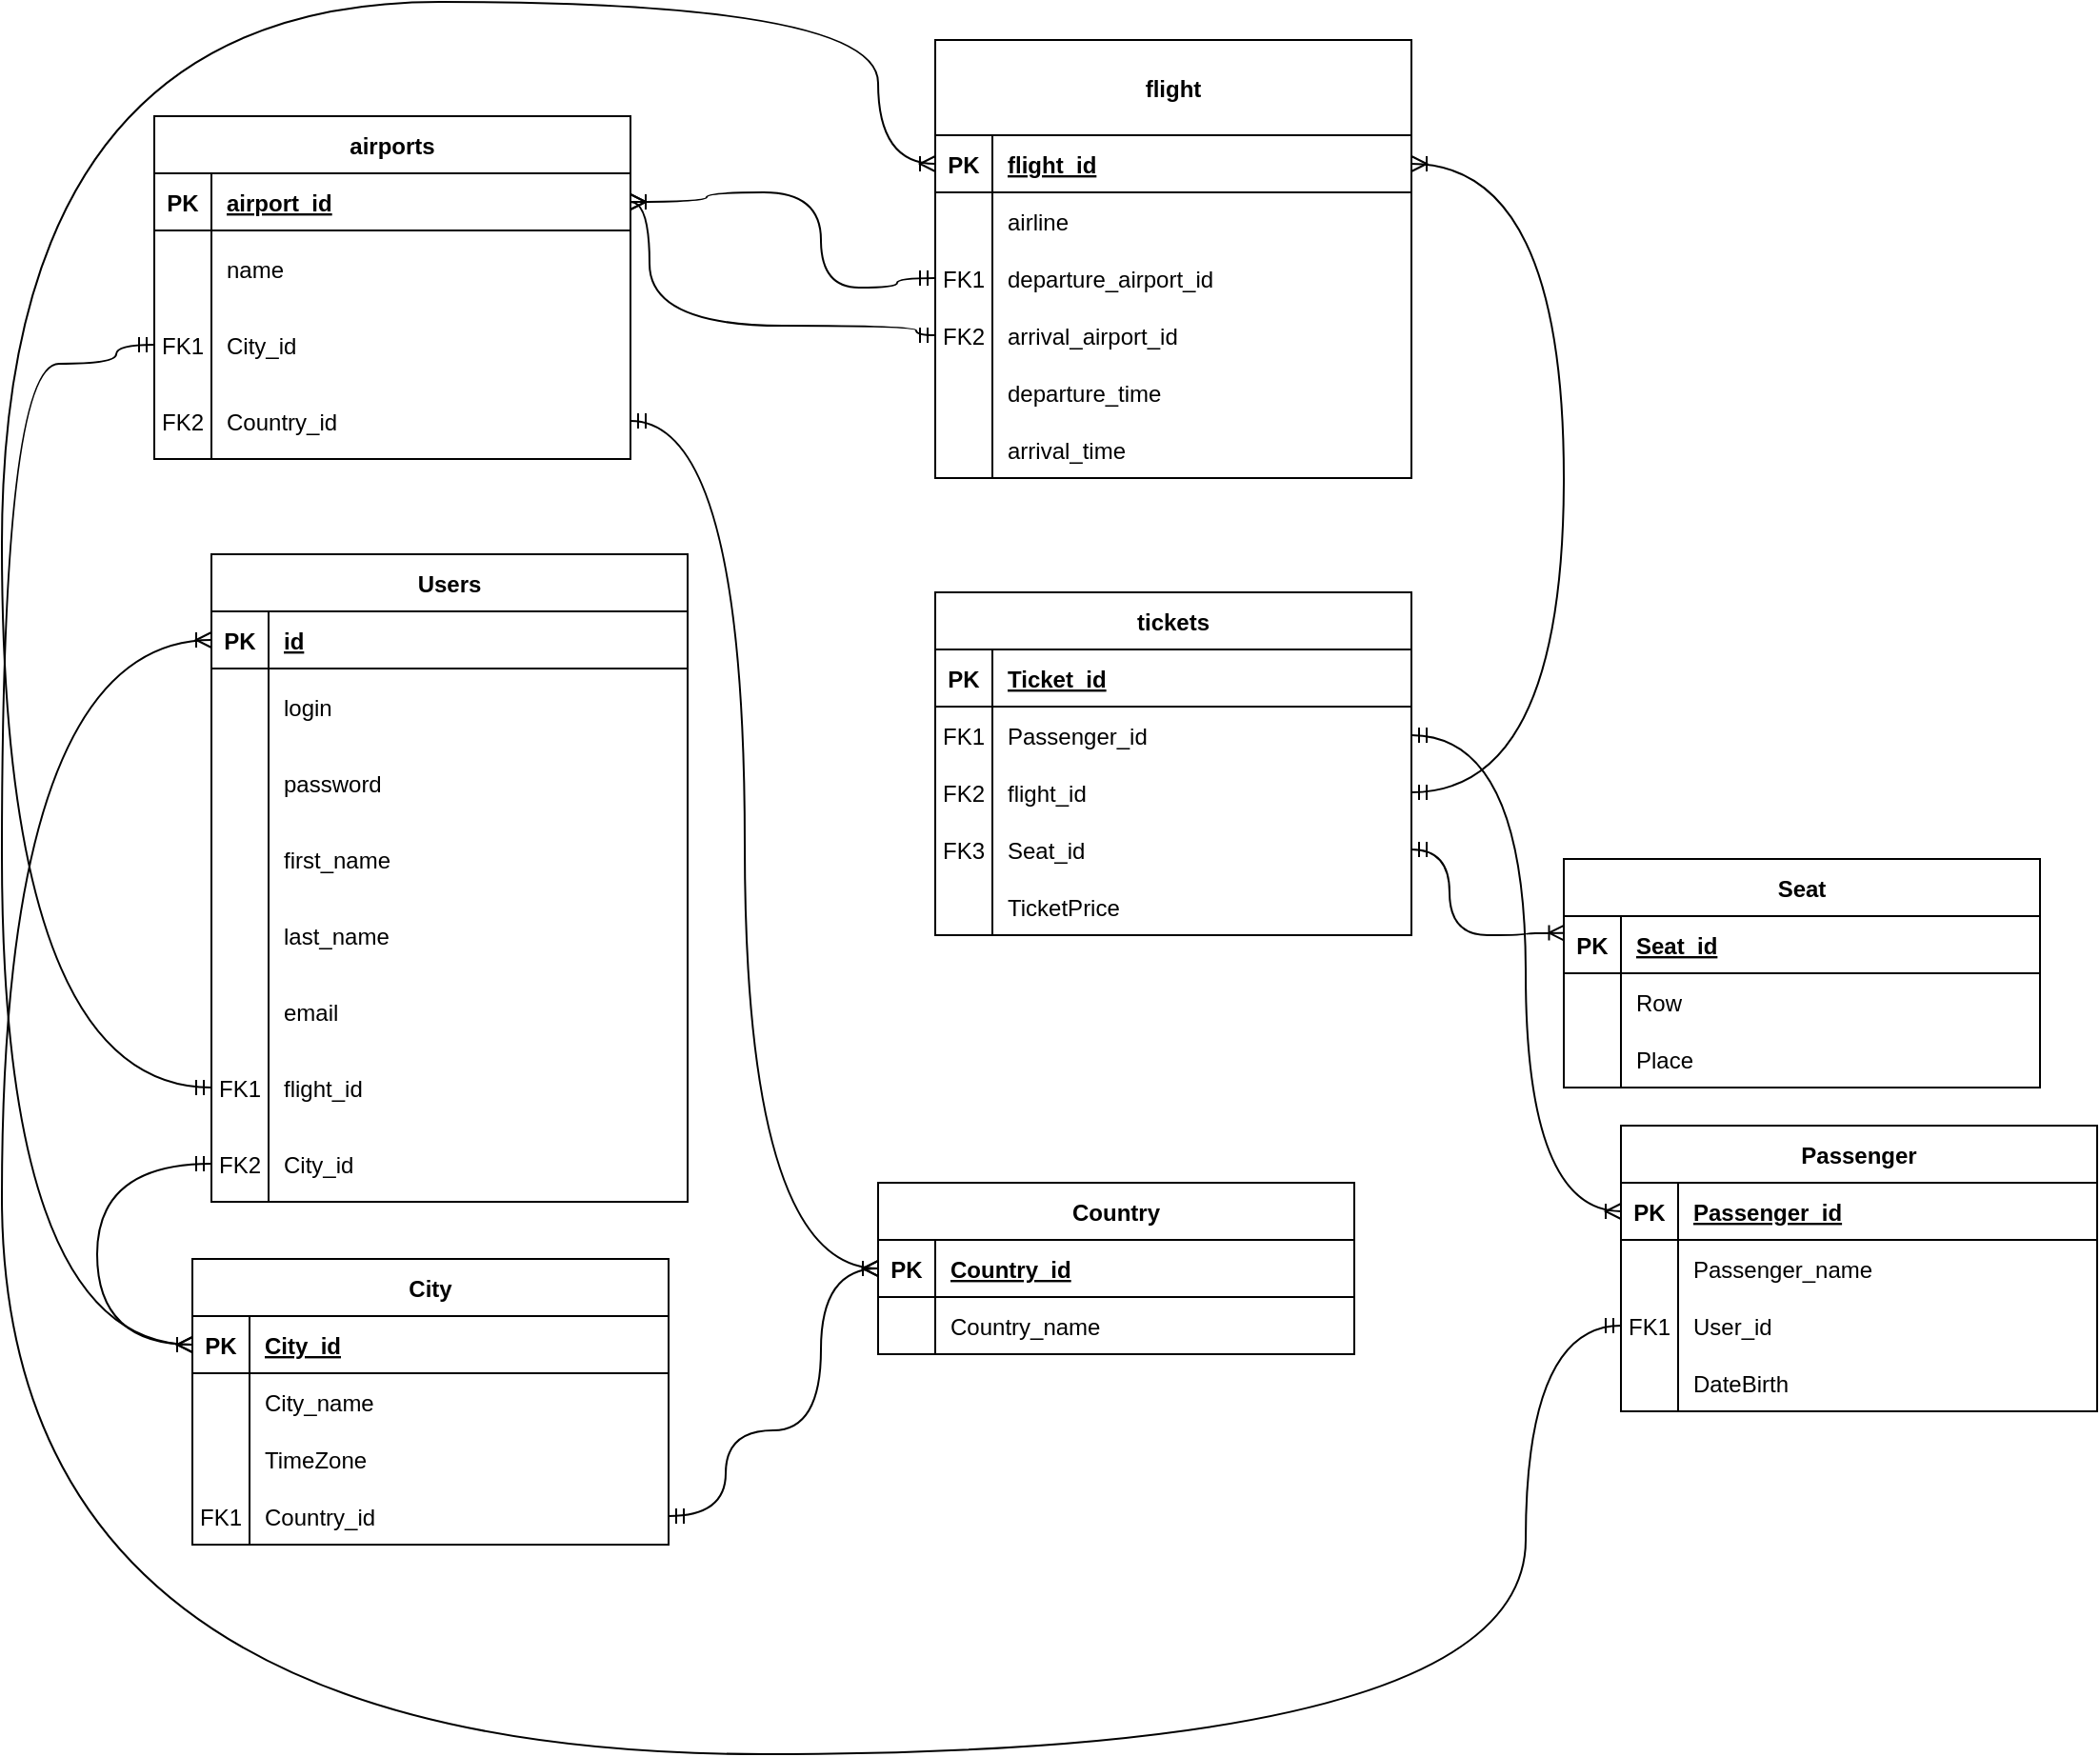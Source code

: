 <mxfile version="21.0.10" type="device"><diagram name="Страница 1" id="VUbdIu4tbWsqde3zGOf7"><mxGraphModel dx="1687" dy="931" grid="1" gridSize="10" guides="1" tooltips="1" connect="1" arrows="1" fold="1" page="1" pageScale="1" pageWidth="827" pageHeight="1169" math="0" shadow="0"><root><mxCell id="0"/><mxCell id="1" parent="0"/><mxCell id="wcfUedNTNBCSKwaAHLtm-1" value="flight" style="shape=table;startSize=50;container=1;collapsible=1;childLayout=tableLayout;fixedRows=1;rowLines=0;fontStyle=1;align=center;resizeLast=1;" vertex="1" parent="1"><mxGeometry x="520" y="50" width="250" height="230" as="geometry"><mxRectangle x="480" y="60" width="80" height="50" as="alternateBounds"/></mxGeometry></mxCell><mxCell id="wcfUedNTNBCSKwaAHLtm-2" value="" style="shape=partialRectangle;collapsible=0;dropTarget=0;pointerEvents=0;fillColor=none;points=[[0,0.5],[1,0.5]];portConstraint=eastwest;top=0;left=0;right=0;bottom=1;" vertex="1" parent="wcfUedNTNBCSKwaAHLtm-1"><mxGeometry y="50" width="250" height="30" as="geometry"/></mxCell><mxCell id="wcfUedNTNBCSKwaAHLtm-3" value="PK" style="shape=partialRectangle;overflow=hidden;connectable=0;fillColor=none;top=0;left=0;bottom=0;right=0;fontStyle=1;" vertex="1" parent="wcfUedNTNBCSKwaAHLtm-2"><mxGeometry width="30" height="30" as="geometry"><mxRectangle width="30" height="30" as="alternateBounds"/></mxGeometry></mxCell><mxCell id="wcfUedNTNBCSKwaAHLtm-4" value="flight_id" style="shape=partialRectangle;overflow=hidden;connectable=0;fillColor=none;top=0;left=0;bottom=0;right=0;align=left;spacingLeft=6;fontStyle=5;" vertex="1" parent="wcfUedNTNBCSKwaAHLtm-2"><mxGeometry x="30" width="220" height="30" as="geometry"><mxRectangle width="220" height="30" as="alternateBounds"/></mxGeometry></mxCell><mxCell id="wcfUedNTNBCSKwaAHLtm-5" value="" style="shape=partialRectangle;collapsible=0;dropTarget=0;pointerEvents=0;fillColor=none;points=[[0,0.5],[1,0.5]];portConstraint=eastwest;top=0;left=0;right=0;bottom=0;" vertex="1" parent="wcfUedNTNBCSKwaAHLtm-1"><mxGeometry y="80" width="250" height="30" as="geometry"/></mxCell><mxCell id="wcfUedNTNBCSKwaAHLtm-6" value="" style="shape=partialRectangle;overflow=hidden;connectable=0;fillColor=none;top=0;left=0;bottom=0;right=0;" vertex="1" parent="wcfUedNTNBCSKwaAHLtm-5"><mxGeometry width="30" height="30" as="geometry"><mxRectangle width="30" height="30" as="alternateBounds"/></mxGeometry></mxCell><mxCell id="wcfUedNTNBCSKwaAHLtm-7" value="airline" style="shape=partialRectangle;overflow=hidden;connectable=0;fillColor=none;top=0;left=0;bottom=0;right=0;align=left;spacingLeft=6;" vertex="1" parent="wcfUedNTNBCSKwaAHLtm-5"><mxGeometry x="30" width="220" height="30" as="geometry"><mxRectangle width="220" height="30" as="alternateBounds"/></mxGeometry></mxCell><mxCell id="wcfUedNTNBCSKwaAHLtm-11" value="" style="shape=partialRectangle;collapsible=0;dropTarget=0;pointerEvents=0;fillColor=none;points=[[0,0.5],[1,0.5]];portConstraint=eastwest;top=0;left=0;right=0;bottom=0;" vertex="1" parent="wcfUedNTNBCSKwaAHLtm-1"><mxGeometry y="110" width="250" height="30" as="geometry"/></mxCell><mxCell id="wcfUedNTNBCSKwaAHLtm-12" value="FK1" style="shape=partialRectangle;overflow=hidden;connectable=0;fillColor=none;top=0;left=0;bottom=0;right=0;" vertex="1" parent="wcfUedNTNBCSKwaAHLtm-11"><mxGeometry width="30" height="30" as="geometry"><mxRectangle width="30" height="30" as="alternateBounds"/></mxGeometry></mxCell><mxCell id="wcfUedNTNBCSKwaAHLtm-13" value="departure_airport_id" style="shape=partialRectangle;overflow=hidden;connectable=0;fillColor=none;top=0;left=0;bottom=0;right=0;align=left;spacingLeft=6;" vertex="1" parent="wcfUedNTNBCSKwaAHLtm-11"><mxGeometry x="30" width="220" height="30" as="geometry"><mxRectangle width="220" height="30" as="alternateBounds"/></mxGeometry></mxCell><mxCell id="wcfUedNTNBCSKwaAHLtm-14" value="" style="shape=partialRectangle;collapsible=0;dropTarget=0;pointerEvents=0;fillColor=none;points=[[0,0.5],[1,0.5]];portConstraint=eastwest;top=0;left=0;right=0;bottom=0;" vertex="1" parent="wcfUedNTNBCSKwaAHLtm-1"><mxGeometry y="140" width="250" height="30" as="geometry"/></mxCell><mxCell id="wcfUedNTNBCSKwaAHLtm-15" value="FK2" style="shape=partialRectangle;overflow=hidden;connectable=0;fillColor=none;top=0;left=0;bottom=0;right=0;" vertex="1" parent="wcfUedNTNBCSKwaAHLtm-14"><mxGeometry width="30" height="30" as="geometry"><mxRectangle width="30" height="30" as="alternateBounds"/></mxGeometry></mxCell><mxCell id="wcfUedNTNBCSKwaAHLtm-16" value="arrival_airport_id" style="shape=partialRectangle;overflow=hidden;connectable=0;fillColor=none;top=0;left=0;bottom=0;right=0;align=left;spacingLeft=6;" vertex="1" parent="wcfUedNTNBCSKwaAHLtm-14"><mxGeometry x="30" width="220" height="30" as="geometry"><mxRectangle width="220" height="30" as="alternateBounds"/></mxGeometry></mxCell><mxCell id="wcfUedNTNBCSKwaAHLtm-17" value="" style="shape=partialRectangle;collapsible=0;dropTarget=0;pointerEvents=0;fillColor=none;points=[[0,0.5],[1,0.5]];portConstraint=eastwest;top=0;left=0;right=0;bottom=0;" vertex="1" parent="wcfUedNTNBCSKwaAHLtm-1"><mxGeometry y="170" width="250" height="30" as="geometry"/></mxCell><mxCell id="wcfUedNTNBCSKwaAHLtm-18" value="" style="shape=partialRectangle;overflow=hidden;connectable=0;fillColor=none;top=0;left=0;bottom=0;right=0;" vertex="1" parent="wcfUedNTNBCSKwaAHLtm-17"><mxGeometry width="30" height="30" as="geometry"><mxRectangle width="30" height="30" as="alternateBounds"/></mxGeometry></mxCell><mxCell id="wcfUedNTNBCSKwaAHLtm-19" value="departure_time" style="shape=partialRectangle;overflow=hidden;connectable=0;fillColor=none;top=0;left=0;bottom=0;right=0;align=left;spacingLeft=6;" vertex="1" parent="wcfUedNTNBCSKwaAHLtm-17"><mxGeometry x="30" width="220" height="30" as="geometry"><mxRectangle width="220" height="30" as="alternateBounds"/></mxGeometry></mxCell><mxCell id="wcfUedNTNBCSKwaAHLtm-20" value="" style="shape=partialRectangle;collapsible=0;dropTarget=0;pointerEvents=0;fillColor=none;points=[[0,0.5],[1,0.5]];portConstraint=eastwest;top=0;left=0;right=0;bottom=0;" vertex="1" parent="wcfUedNTNBCSKwaAHLtm-1"><mxGeometry y="200" width="250" height="30" as="geometry"/></mxCell><mxCell id="wcfUedNTNBCSKwaAHLtm-21" value="" style="shape=partialRectangle;overflow=hidden;connectable=0;fillColor=none;top=0;left=0;bottom=0;right=0;" vertex="1" parent="wcfUedNTNBCSKwaAHLtm-20"><mxGeometry width="30" height="30" as="geometry"><mxRectangle width="30" height="30" as="alternateBounds"/></mxGeometry></mxCell><mxCell id="wcfUedNTNBCSKwaAHLtm-22" value="arrival_time" style="shape=partialRectangle;overflow=hidden;connectable=0;fillColor=none;top=0;left=0;bottom=0;right=0;align=left;spacingLeft=6;" vertex="1" parent="wcfUedNTNBCSKwaAHLtm-20"><mxGeometry x="30" width="220" height="30" as="geometry"><mxRectangle width="220" height="30" as="alternateBounds"/></mxGeometry></mxCell><mxCell id="wcfUedNTNBCSKwaAHLtm-26" value="airports" style="shape=table;startSize=30;container=1;collapsible=1;childLayout=tableLayout;fixedRows=1;rowLines=0;fontStyle=1;align=center;resizeLast=1;" vertex="1" parent="1"><mxGeometry x="110" y="90" width="250" height="180" as="geometry"/></mxCell><mxCell id="wcfUedNTNBCSKwaAHLtm-27" value="" style="shape=partialRectangle;collapsible=0;dropTarget=0;pointerEvents=0;fillColor=none;points=[[0,0.5],[1,0.5]];portConstraint=eastwest;top=0;left=0;right=0;bottom=1;" vertex="1" parent="wcfUedNTNBCSKwaAHLtm-26"><mxGeometry y="30" width="250" height="30" as="geometry"/></mxCell><mxCell id="wcfUedNTNBCSKwaAHLtm-28" value="PK" style="shape=partialRectangle;overflow=hidden;connectable=0;fillColor=none;top=0;left=0;bottom=0;right=0;fontStyle=1;" vertex="1" parent="wcfUedNTNBCSKwaAHLtm-27"><mxGeometry width="30" height="30" as="geometry"><mxRectangle width="30" height="30" as="alternateBounds"/></mxGeometry></mxCell><mxCell id="wcfUedNTNBCSKwaAHLtm-29" value="airport_id" style="shape=partialRectangle;overflow=hidden;connectable=0;fillColor=none;top=0;left=0;bottom=0;right=0;align=left;spacingLeft=6;fontStyle=5;" vertex="1" parent="wcfUedNTNBCSKwaAHLtm-27"><mxGeometry x="30" width="220" height="30" as="geometry"><mxRectangle width="220" height="30" as="alternateBounds"/></mxGeometry></mxCell><mxCell id="wcfUedNTNBCSKwaAHLtm-30" value="" style="shape=partialRectangle;collapsible=0;dropTarget=0;pointerEvents=0;fillColor=none;points=[[0,0.5],[1,0.5]];portConstraint=eastwest;top=0;left=0;right=0;bottom=0;" vertex="1" parent="wcfUedNTNBCSKwaAHLtm-26"><mxGeometry y="60" width="250" height="40" as="geometry"/></mxCell><mxCell id="wcfUedNTNBCSKwaAHLtm-31" value="" style="shape=partialRectangle;overflow=hidden;connectable=0;fillColor=none;top=0;left=0;bottom=0;right=0;" vertex="1" parent="wcfUedNTNBCSKwaAHLtm-30"><mxGeometry width="30" height="40" as="geometry"><mxRectangle width="30" height="40" as="alternateBounds"/></mxGeometry></mxCell><mxCell id="wcfUedNTNBCSKwaAHLtm-32" value="name" style="shape=partialRectangle;overflow=hidden;connectable=0;fillColor=none;top=0;left=0;bottom=0;right=0;align=left;spacingLeft=6;" vertex="1" parent="wcfUedNTNBCSKwaAHLtm-30"><mxGeometry x="30" width="220" height="40" as="geometry"><mxRectangle width="220" height="40" as="alternateBounds"/></mxGeometry></mxCell><mxCell id="wcfUedNTNBCSKwaAHLtm-33" value="" style="shape=partialRectangle;collapsible=0;dropTarget=0;pointerEvents=0;fillColor=none;points=[[0,0.5],[1,0.5]];portConstraint=eastwest;top=0;left=0;right=0;bottom=0;" vertex="1" parent="wcfUedNTNBCSKwaAHLtm-26"><mxGeometry y="100" width="250" height="40" as="geometry"/></mxCell><mxCell id="wcfUedNTNBCSKwaAHLtm-34" value="FK1" style="shape=partialRectangle;overflow=hidden;connectable=0;fillColor=none;top=0;left=0;bottom=0;right=0;" vertex="1" parent="wcfUedNTNBCSKwaAHLtm-33"><mxGeometry width="30" height="40" as="geometry"><mxRectangle width="30" height="40" as="alternateBounds"/></mxGeometry></mxCell><mxCell id="wcfUedNTNBCSKwaAHLtm-35" value="City_id" style="shape=partialRectangle;overflow=hidden;connectable=0;fillColor=none;top=0;left=0;bottom=0;right=0;align=left;spacingLeft=6;" vertex="1" parent="wcfUedNTNBCSKwaAHLtm-33"><mxGeometry x="30" width="220" height="40" as="geometry"><mxRectangle width="220" height="40" as="alternateBounds"/></mxGeometry></mxCell><mxCell id="wcfUedNTNBCSKwaAHLtm-36" value="" style="shape=partialRectangle;collapsible=0;dropTarget=0;pointerEvents=0;fillColor=none;points=[[0,0.5],[1,0.5]];portConstraint=eastwest;top=0;left=0;right=0;bottom=0;" vertex="1" parent="wcfUedNTNBCSKwaAHLtm-26"><mxGeometry y="140" width="250" height="40" as="geometry"/></mxCell><mxCell id="wcfUedNTNBCSKwaAHLtm-37" value="FK2" style="shape=partialRectangle;overflow=hidden;connectable=0;fillColor=none;top=0;left=0;bottom=0;right=0;" vertex="1" parent="wcfUedNTNBCSKwaAHLtm-36"><mxGeometry width="30" height="40" as="geometry"><mxRectangle width="30" height="40" as="alternateBounds"/></mxGeometry></mxCell><mxCell id="wcfUedNTNBCSKwaAHLtm-38" value="Country_id" style="shape=partialRectangle;overflow=hidden;connectable=0;fillColor=none;top=0;left=0;bottom=0;right=0;align=left;spacingLeft=6;" vertex="1" parent="wcfUedNTNBCSKwaAHLtm-36"><mxGeometry x="30" width="220" height="40" as="geometry"><mxRectangle width="220" height="40" as="alternateBounds"/></mxGeometry></mxCell><mxCell id="wcfUedNTNBCSKwaAHLtm-43" value="tickets" style="shape=table;startSize=30;container=1;collapsible=1;childLayout=tableLayout;fixedRows=1;rowLines=0;fontStyle=1;align=center;resizeLast=1;" vertex="1" parent="1"><mxGeometry x="520" y="340" width="250" height="180" as="geometry"/></mxCell><mxCell id="wcfUedNTNBCSKwaAHLtm-44" value="" style="shape=partialRectangle;collapsible=0;dropTarget=0;pointerEvents=0;fillColor=none;points=[[0,0.5],[1,0.5]];portConstraint=eastwest;top=0;left=0;right=0;bottom=1;" vertex="1" parent="wcfUedNTNBCSKwaAHLtm-43"><mxGeometry y="30" width="250" height="30" as="geometry"/></mxCell><mxCell id="wcfUedNTNBCSKwaAHLtm-45" value="PK" style="shape=partialRectangle;overflow=hidden;connectable=0;fillColor=none;top=0;left=0;bottom=0;right=0;fontStyle=1;" vertex="1" parent="wcfUedNTNBCSKwaAHLtm-44"><mxGeometry width="30" height="30" as="geometry"><mxRectangle width="30" height="30" as="alternateBounds"/></mxGeometry></mxCell><mxCell id="wcfUedNTNBCSKwaAHLtm-46" value="Ticket_id" style="shape=partialRectangle;overflow=hidden;connectable=0;fillColor=none;top=0;left=0;bottom=0;right=0;align=left;spacingLeft=6;fontStyle=5;" vertex="1" parent="wcfUedNTNBCSKwaAHLtm-44"><mxGeometry x="30" width="220" height="30" as="geometry"><mxRectangle width="220" height="30" as="alternateBounds"/></mxGeometry></mxCell><mxCell id="wcfUedNTNBCSKwaAHLtm-47" value="" style="shape=partialRectangle;collapsible=0;dropTarget=0;pointerEvents=0;fillColor=none;points=[[0,0.5],[1,0.5]];portConstraint=eastwest;top=0;left=0;right=0;bottom=0;" vertex="1" parent="wcfUedNTNBCSKwaAHLtm-43"><mxGeometry y="60" width="250" height="30" as="geometry"/></mxCell><mxCell id="wcfUedNTNBCSKwaAHLtm-48" value="FK1" style="shape=partialRectangle;overflow=hidden;connectable=0;fillColor=none;top=0;left=0;bottom=0;right=0;" vertex="1" parent="wcfUedNTNBCSKwaAHLtm-47"><mxGeometry width="30" height="30" as="geometry"><mxRectangle width="30" height="30" as="alternateBounds"/></mxGeometry></mxCell><mxCell id="wcfUedNTNBCSKwaAHLtm-49" value="Passenger_id" style="shape=partialRectangle;overflow=hidden;connectable=0;fillColor=none;top=0;left=0;bottom=0;right=0;align=left;spacingLeft=6;" vertex="1" parent="wcfUedNTNBCSKwaAHLtm-47"><mxGeometry x="30" width="220" height="30" as="geometry"><mxRectangle width="220" height="30" as="alternateBounds"/></mxGeometry></mxCell><mxCell id="wcfUedNTNBCSKwaAHLtm-50" value="" style="shape=partialRectangle;collapsible=0;dropTarget=0;pointerEvents=0;fillColor=none;points=[[0,0.5],[1,0.5]];portConstraint=eastwest;top=0;left=0;right=0;bottom=0;" vertex="1" parent="wcfUedNTNBCSKwaAHLtm-43"><mxGeometry y="90" width="250" height="30" as="geometry"/></mxCell><mxCell id="wcfUedNTNBCSKwaAHLtm-51" value="FK2" style="shape=partialRectangle;overflow=hidden;connectable=0;fillColor=none;top=0;left=0;bottom=0;right=0;" vertex="1" parent="wcfUedNTNBCSKwaAHLtm-50"><mxGeometry width="30" height="30" as="geometry"><mxRectangle width="30" height="30" as="alternateBounds"/></mxGeometry></mxCell><mxCell id="wcfUedNTNBCSKwaAHLtm-52" value="flight_id" style="shape=partialRectangle;overflow=hidden;connectable=0;fillColor=none;top=0;left=0;bottom=0;right=0;align=left;spacingLeft=6;" vertex="1" parent="wcfUedNTNBCSKwaAHLtm-50"><mxGeometry x="30" width="220" height="30" as="geometry"><mxRectangle width="220" height="30" as="alternateBounds"/></mxGeometry></mxCell><mxCell id="wcfUedNTNBCSKwaAHLtm-146" value="" style="shape=partialRectangle;collapsible=0;dropTarget=0;pointerEvents=0;fillColor=none;points=[[0,0.5],[1,0.5]];portConstraint=eastwest;top=0;left=0;right=0;bottom=0;" vertex="1" parent="wcfUedNTNBCSKwaAHLtm-43"><mxGeometry y="120" width="250" height="30" as="geometry"/></mxCell><mxCell id="wcfUedNTNBCSKwaAHLtm-147" value="FK3" style="shape=partialRectangle;overflow=hidden;connectable=0;fillColor=none;top=0;left=0;bottom=0;right=0;" vertex="1" parent="wcfUedNTNBCSKwaAHLtm-146"><mxGeometry width="30" height="30" as="geometry"><mxRectangle width="30" height="30" as="alternateBounds"/></mxGeometry></mxCell><mxCell id="wcfUedNTNBCSKwaAHLtm-148" value="Seat_id" style="shape=partialRectangle;overflow=hidden;connectable=0;fillColor=none;top=0;left=0;bottom=0;right=0;align=left;spacingLeft=6;" vertex="1" parent="wcfUedNTNBCSKwaAHLtm-146"><mxGeometry x="30" width="220" height="30" as="geometry"><mxRectangle width="220" height="30" as="alternateBounds"/></mxGeometry></mxCell><mxCell id="wcfUedNTNBCSKwaAHLtm-53" value="" style="shape=partialRectangle;collapsible=0;dropTarget=0;pointerEvents=0;fillColor=none;points=[[0,0.5],[1,0.5]];portConstraint=eastwest;top=0;left=0;right=0;bottom=0;" vertex="1" parent="wcfUedNTNBCSKwaAHLtm-43"><mxGeometry y="150" width="250" height="30" as="geometry"/></mxCell><mxCell id="wcfUedNTNBCSKwaAHLtm-54" value="" style="shape=partialRectangle;overflow=hidden;connectable=0;fillColor=none;top=0;left=0;bottom=0;right=0;" vertex="1" parent="wcfUedNTNBCSKwaAHLtm-53"><mxGeometry width="30" height="30" as="geometry"><mxRectangle width="30" height="30" as="alternateBounds"/></mxGeometry></mxCell><mxCell id="wcfUedNTNBCSKwaAHLtm-55" value="TicketPrice" style="shape=partialRectangle;overflow=hidden;connectable=0;fillColor=none;top=0;left=0;bottom=0;right=0;align=left;spacingLeft=6;" vertex="1" parent="wcfUedNTNBCSKwaAHLtm-53"><mxGeometry x="30" width="220" height="30" as="geometry"><mxRectangle width="220" height="30" as="alternateBounds"/></mxGeometry></mxCell><mxCell id="wcfUedNTNBCSKwaAHLtm-59" value="Users" style="shape=table;startSize=30;container=1;collapsible=1;childLayout=tableLayout;fixedRows=1;rowLines=0;fontStyle=1;align=center;resizeLast=1;" vertex="1" parent="1"><mxGeometry x="140" y="320" width="250" height="340" as="geometry"/></mxCell><mxCell id="wcfUedNTNBCSKwaAHLtm-60" value="" style="shape=partialRectangle;collapsible=0;dropTarget=0;pointerEvents=0;fillColor=none;points=[[0,0.5],[1,0.5]];portConstraint=eastwest;top=0;left=0;right=0;bottom=1;" vertex="1" parent="wcfUedNTNBCSKwaAHLtm-59"><mxGeometry y="30" width="250" height="30" as="geometry"/></mxCell><mxCell id="wcfUedNTNBCSKwaAHLtm-61" value="PK" style="shape=partialRectangle;overflow=hidden;connectable=0;fillColor=none;top=0;left=0;bottom=0;right=0;fontStyle=1;" vertex="1" parent="wcfUedNTNBCSKwaAHLtm-60"><mxGeometry width="30" height="30" as="geometry"><mxRectangle width="30" height="30" as="alternateBounds"/></mxGeometry></mxCell><mxCell id="wcfUedNTNBCSKwaAHLtm-62" value="id" style="shape=partialRectangle;overflow=hidden;connectable=0;fillColor=none;top=0;left=0;bottom=0;right=0;align=left;spacingLeft=6;fontStyle=5;" vertex="1" parent="wcfUedNTNBCSKwaAHLtm-60"><mxGeometry x="30" width="220" height="30" as="geometry"><mxRectangle width="220" height="30" as="alternateBounds"/></mxGeometry></mxCell><mxCell id="wcfUedNTNBCSKwaAHLtm-63" value="" style="shape=partialRectangle;collapsible=0;dropTarget=0;pointerEvents=0;fillColor=none;points=[[0,0.5],[1,0.5]];portConstraint=eastwest;top=0;left=0;right=0;bottom=0;" vertex="1" parent="wcfUedNTNBCSKwaAHLtm-59"><mxGeometry y="60" width="250" height="40" as="geometry"/></mxCell><mxCell id="wcfUedNTNBCSKwaAHLtm-64" value="" style="shape=partialRectangle;overflow=hidden;connectable=0;fillColor=none;top=0;left=0;bottom=0;right=0;" vertex="1" parent="wcfUedNTNBCSKwaAHLtm-63"><mxGeometry width="30" height="40" as="geometry"><mxRectangle width="30" height="40" as="alternateBounds"/></mxGeometry></mxCell><mxCell id="wcfUedNTNBCSKwaAHLtm-65" value="login" style="shape=partialRectangle;overflow=hidden;connectable=0;fillColor=none;top=0;left=0;bottom=0;right=0;align=left;spacingLeft=6;" vertex="1" parent="wcfUedNTNBCSKwaAHLtm-63"><mxGeometry x="30" width="220" height="40" as="geometry"><mxRectangle width="220" height="40" as="alternateBounds"/></mxGeometry></mxCell><mxCell id="wcfUedNTNBCSKwaAHLtm-66" value="" style="shape=partialRectangle;collapsible=0;dropTarget=0;pointerEvents=0;fillColor=none;points=[[0,0.5],[1,0.5]];portConstraint=eastwest;top=0;left=0;right=0;bottom=0;" vertex="1" parent="wcfUedNTNBCSKwaAHLtm-59"><mxGeometry y="100" width="250" height="40" as="geometry"/></mxCell><mxCell id="wcfUedNTNBCSKwaAHLtm-67" value="" style="shape=partialRectangle;overflow=hidden;connectable=0;fillColor=none;top=0;left=0;bottom=0;right=0;" vertex="1" parent="wcfUedNTNBCSKwaAHLtm-66"><mxGeometry width="30" height="40" as="geometry"><mxRectangle width="30" height="40" as="alternateBounds"/></mxGeometry></mxCell><mxCell id="wcfUedNTNBCSKwaAHLtm-68" value="password" style="shape=partialRectangle;overflow=hidden;connectable=0;fillColor=none;top=0;left=0;bottom=0;right=0;align=left;spacingLeft=6;" vertex="1" parent="wcfUedNTNBCSKwaAHLtm-66"><mxGeometry x="30" width="220" height="40" as="geometry"><mxRectangle width="220" height="40" as="alternateBounds"/></mxGeometry></mxCell><mxCell id="wcfUedNTNBCSKwaAHLtm-69" value="" style="shape=partialRectangle;collapsible=0;dropTarget=0;pointerEvents=0;fillColor=none;points=[[0,0.5],[1,0.5]];portConstraint=eastwest;top=0;left=0;right=0;bottom=0;" vertex="1" parent="wcfUedNTNBCSKwaAHLtm-59"><mxGeometry y="140" width="250" height="40" as="geometry"/></mxCell><mxCell id="wcfUedNTNBCSKwaAHLtm-70" value="" style="shape=partialRectangle;overflow=hidden;connectable=0;fillColor=none;top=0;left=0;bottom=0;right=0;" vertex="1" parent="wcfUedNTNBCSKwaAHLtm-69"><mxGeometry width="30" height="40" as="geometry"><mxRectangle width="30" height="40" as="alternateBounds"/></mxGeometry></mxCell><mxCell id="wcfUedNTNBCSKwaAHLtm-71" value="first_name" style="shape=partialRectangle;overflow=hidden;connectable=0;fillColor=none;top=0;left=0;bottom=0;right=0;align=left;spacingLeft=6;" vertex="1" parent="wcfUedNTNBCSKwaAHLtm-69"><mxGeometry x="30" width="220" height="40" as="geometry"><mxRectangle width="220" height="40" as="alternateBounds"/></mxGeometry></mxCell><mxCell id="wcfUedNTNBCSKwaAHLtm-72" value="" style="shape=partialRectangle;collapsible=0;dropTarget=0;pointerEvents=0;fillColor=none;points=[[0,0.5],[1,0.5]];portConstraint=eastwest;top=0;left=0;right=0;bottom=0;" vertex="1" parent="wcfUedNTNBCSKwaAHLtm-59"><mxGeometry y="180" width="250" height="40" as="geometry"/></mxCell><mxCell id="wcfUedNTNBCSKwaAHLtm-73" value="" style="shape=partialRectangle;overflow=hidden;connectable=0;fillColor=none;top=0;left=0;bottom=0;right=0;" vertex="1" parent="wcfUedNTNBCSKwaAHLtm-72"><mxGeometry width="30" height="40" as="geometry"><mxRectangle width="30" height="40" as="alternateBounds"/></mxGeometry></mxCell><mxCell id="wcfUedNTNBCSKwaAHLtm-74" value="last_name" style="shape=partialRectangle;overflow=hidden;connectable=0;fillColor=none;top=0;left=0;bottom=0;right=0;align=left;spacingLeft=6;" vertex="1" parent="wcfUedNTNBCSKwaAHLtm-72"><mxGeometry x="30" width="220" height="40" as="geometry"><mxRectangle width="220" height="40" as="alternateBounds"/></mxGeometry></mxCell><mxCell id="wcfUedNTNBCSKwaAHLtm-75" value="" style="shape=partialRectangle;collapsible=0;dropTarget=0;pointerEvents=0;fillColor=none;points=[[0,0.5],[1,0.5]];portConstraint=eastwest;top=0;left=0;right=0;bottom=0;" vertex="1" parent="wcfUedNTNBCSKwaAHLtm-59"><mxGeometry y="220" width="250" height="40" as="geometry"/></mxCell><mxCell id="wcfUedNTNBCSKwaAHLtm-76" value="" style="shape=partialRectangle;overflow=hidden;connectable=0;fillColor=none;top=0;left=0;bottom=0;right=0;" vertex="1" parent="wcfUedNTNBCSKwaAHLtm-75"><mxGeometry width="30" height="40" as="geometry"><mxRectangle width="30" height="40" as="alternateBounds"/></mxGeometry></mxCell><mxCell id="wcfUedNTNBCSKwaAHLtm-77" value="email" style="shape=partialRectangle;overflow=hidden;connectable=0;fillColor=none;top=0;left=0;bottom=0;right=0;align=left;spacingLeft=6;" vertex="1" parent="wcfUedNTNBCSKwaAHLtm-75"><mxGeometry x="30" width="220" height="40" as="geometry"><mxRectangle width="220" height="40" as="alternateBounds"/></mxGeometry></mxCell><mxCell id="wcfUedNTNBCSKwaAHLtm-78" value="" style="shape=partialRectangle;collapsible=0;dropTarget=0;pointerEvents=0;fillColor=none;points=[[0,0.5],[1,0.5]];portConstraint=eastwest;top=0;left=0;right=0;bottom=0;" vertex="1" parent="wcfUedNTNBCSKwaAHLtm-59"><mxGeometry y="260" width="250" height="40" as="geometry"/></mxCell><mxCell id="wcfUedNTNBCSKwaAHLtm-79" value="FK1" style="shape=partialRectangle;overflow=hidden;connectable=0;fillColor=none;top=0;left=0;bottom=0;right=0;" vertex="1" parent="wcfUedNTNBCSKwaAHLtm-78"><mxGeometry width="30" height="40" as="geometry"><mxRectangle width="30" height="40" as="alternateBounds"/></mxGeometry></mxCell><mxCell id="wcfUedNTNBCSKwaAHLtm-80" value="flight_id" style="shape=partialRectangle;overflow=hidden;connectable=0;fillColor=none;top=0;left=0;bottom=0;right=0;align=left;spacingLeft=6;" vertex="1" parent="wcfUedNTNBCSKwaAHLtm-78"><mxGeometry x="30" width="220" height="40" as="geometry"><mxRectangle width="220" height="40" as="alternateBounds"/></mxGeometry></mxCell><mxCell id="wcfUedNTNBCSKwaAHLtm-130" value="" style="shape=partialRectangle;collapsible=0;dropTarget=0;pointerEvents=0;fillColor=none;points=[[0,0.5],[1,0.5]];portConstraint=eastwest;top=0;left=0;right=0;bottom=0;" vertex="1" parent="wcfUedNTNBCSKwaAHLtm-59"><mxGeometry y="300" width="250" height="40" as="geometry"/></mxCell><mxCell id="wcfUedNTNBCSKwaAHLtm-131" value="FK2" style="shape=partialRectangle;overflow=hidden;connectable=0;fillColor=none;top=0;left=0;bottom=0;right=0;" vertex="1" parent="wcfUedNTNBCSKwaAHLtm-130"><mxGeometry width="30" height="40" as="geometry"><mxRectangle width="30" height="40" as="alternateBounds"/></mxGeometry></mxCell><mxCell id="wcfUedNTNBCSKwaAHLtm-132" value="City_id" style="shape=partialRectangle;overflow=hidden;connectable=0;fillColor=none;top=0;left=0;bottom=0;right=0;align=left;spacingLeft=6;" vertex="1" parent="wcfUedNTNBCSKwaAHLtm-130"><mxGeometry x="30" width="220" height="40" as="geometry"><mxRectangle width="220" height="40" as="alternateBounds"/></mxGeometry></mxCell><mxCell id="wcfUedNTNBCSKwaAHLtm-84" value="Country" style="shape=table;startSize=30;container=1;collapsible=1;childLayout=tableLayout;fixedRows=1;rowLines=0;fontStyle=1;align=center;resizeLast=1;" vertex="1" parent="1"><mxGeometry x="490" y="650" width="250" height="90" as="geometry"/></mxCell><mxCell id="wcfUedNTNBCSKwaAHLtm-85" value="" style="shape=partialRectangle;collapsible=0;dropTarget=0;pointerEvents=0;fillColor=none;points=[[0,0.5],[1,0.5]];portConstraint=eastwest;top=0;left=0;right=0;bottom=1;" vertex="1" parent="wcfUedNTNBCSKwaAHLtm-84"><mxGeometry y="30" width="250" height="30" as="geometry"/></mxCell><mxCell id="wcfUedNTNBCSKwaAHLtm-86" value="PK" style="shape=partialRectangle;overflow=hidden;connectable=0;fillColor=none;top=0;left=0;bottom=0;right=0;fontStyle=1;" vertex="1" parent="wcfUedNTNBCSKwaAHLtm-85"><mxGeometry width="30" height="30" as="geometry"><mxRectangle width="30" height="30" as="alternateBounds"/></mxGeometry></mxCell><mxCell id="wcfUedNTNBCSKwaAHLtm-87" value="Country_id" style="shape=partialRectangle;overflow=hidden;connectable=0;fillColor=none;top=0;left=0;bottom=0;right=0;align=left;spacingLeft=6;fontStyle=5;" vertex="1" parent="wcfUedNTNBCSKwaAHLtm-85"><mxGeometry x="30" width="220" height="30" as="geometry"><mxRectangle width="220" height="30" as="alternateBounds"/></mxGeometry></mxCell><mxCell id="wcfUedNTNBCSKwaAHLtm-88" value="" style="shape=partialRectangle;collapsible=0;dropTarget=0;pointerEvents=0;fillColor=none;points=[[0,0.5],[1,0.5]];portConstraint=eastwest;top=0;left=0;right=0;bottom=0;" vertex="1" parent="wcfUedNTNBCSKwaAHLtm-84"><mxGeometry y="60" width="250" height="30" as="geometry"/></mxCell><mxCell id="wcfUedNTNBCSKwaAHLtm-89" value="" style="shape=partialRectangle;overflow=hidden;connectable=0;fillColor=none;top=0;left=0;bottom=0;right=0;" vertex="1" parent="wcfUedNTNBCSKwaAHLtm-88"><mxGeometry width="30" height="30" as="geometry"><mxRectangle width="30" height="30" as="alternateBounds"/></mxGeometry></mxCell><mxCell id="wcfUedNTNBCSKwaAHLtm-90" value="Country_name" style="shape=partialRectangle;overflow=hidden;connectable=0;fillColor=none;top=0;left=0;bottom=0;right=0;align=left;spacingLeft=6;" vertex="1" parent="wcfUedNTNBCSKwaAHLtm-88"><mxGeometry x="30" width="220" height="30" as="geometry"><mxRectangle width="220" height="30" as="alternateBounds"/></mxGeometry></mxCell><mxCell id="wcfUedNTNBCSKwaAHLtm-97" value="City" style="shape=table;startSize=30;container=1;collapsible=1;childLayout=tableLayout;fixedRows=1;rowLines=0;fontStyle=1;align=center;resizeLast=1;" vertex="1" parent="1"><mxGeometry x="130" y="690" width="250" height="150" as="geometry"/></mxCell><mxCell id="wcfUedNTNBCSKwaAHLtm-98" value="" style="shape=partialRectangle;collapsible=0;dropTarget=0;pointerEvents=0;fillColor=none;points=[[0,0.5],[1,0.5]];portConstraint=eastwest;top=0;left=0;right=0;bottom=1;" vertex="1" parent="wcfUedNTNBCSKwaAHLtm-97"><mxGeometry y="30" width="250" height="30" as="geometry"/></mxCell><mxCell id="wcfUedNTNBCSKwaAHLtm-99" value="PK" style="shape=partialRectangle;overflow=hidden;connectable=0;fillColor=none;top=0;left=0;bottom=0;right=0;fontStyle=1;" vertex="1" parent="wcfUedNTNBCSKwaAHLtm-98"><mxGeometry width="30" height="30" as="geometry"><mxRectangle width="30" height="30" as="alternateBounds"/></mxGeometry></mxCell><mxCell id="wcfUedNTNBCSKwaAHLtm-100" value="City_id" style="shape=partialRectangle;overflow=hidden;connectable=0;fillColor=none;top=0;left=0;bottom=0;right=0;align=left;spacingLeft=6;fontStyle=5;" vertex="1" parent="wcfUedNTNBCSKwaAHLtm-98"><mxGeometry x="30" width="220" height="30" as="geometry"><mxRectangle width="220" height="30" as="alternateBounds"/></mxGeometry></mxCell><mxCell id="wcfUedNTNBCSKwaAHLtm-101" value="" style="shape=partialRectangle;collapsible=0;dropTarget=0;pointerEvents=0;fillColor=none;points=[[0,0.5],[1,0.5]];portConstraint=eastwest;top=0;left=0;right=0;bottom=0;" vertex="1" parent="wcfUedNTNBCSKwaAHLtm-97"><mxGeometry y="60" width="250" height="30" as="geometry"/></mxCell><mxCell id="wcfUedNTNBCSKwaAHLtm-102" value="" style="shape=partialRectangle;overflow=hidden;connectable=0;fillColor=none;top=0;left=0;bottom=0;right=0;" vertex="1" parent="wcfUedNTNBCSKwaAHLtm-101"><mxGeometry width="30" height="30" as="geometry"><mxRectangle width="30" height="30" as="alternateBounds"/></mxGeometry></mxCell><mxCell id="wcfUedNTNBCSKwaAHLtm-103" value="City_name" style="shape=partialRectangle;overflow=hidden;connectable=0;fillColor=none;top=0;left=0;bottom=0;right=0;align=left;spacingLeft=6;" vertex="1" parent="wcfUedNTNBCSKwaAHLtm-101"><mxGeometry x="30" width="220" height="30" as="geometry"><mxRectangle width="220" height="30" as="alternateBounds"/></mxGeometry></mxCell><mxCell id="wcfUedNTNBCSKwaAHLtm-111" value="" style="shape=partialRectangle;collapsible=0;dropTarget=0;pointerEvents=0;fillColor=none;points=[[0,0.5],[1,0.5]];portConstraint=eastwest;top=0;left=0;right=0;bottom=0;" vertex="1" parent="wcfUedNTNBCSKwaAHLtm-97"><mxGeometry y="90" width="250" height="30" as="geometry"/></mxCell><mxCell id="wcfUedNTNBCSKwaAHLtm-112" value="" style="shape=partialRectangle;overflow=hidden;connectable=0;fillColor=none;top=0;left=0;bottom=0;right=0;" vertex="1" parent="wcfUedNTNBCSKwaAHLtm-111"><mxGeometry width="30" height="30" as="geometry"><mxRectangle width="30" height="30" as="alternateBounds"/></mxGeometry></mxCell><mxCell id="wcfUedNTNBCSKwaAHLtm-113" value="TimeZone" style="shape=partialRectangle;overflow=hidden;connectable=0;fillColor=none;top=0;left=0;bottom=0;right=0;align=left;spacingLeft=6;" vertex="1" parent="wcfUedNTNBCSKwaAHLtm-111"><mxGeometry x="30" width="220" height="30" as="geometry"><mxRectangle width="220" height="30" as="alternateBounds"/></mxGeometry></mxCell><mxCell id="wcfUedNTNBCSKwaAHLtm-114" value="" style="shape=partialRectangle;collapsible=0;dropTarget=0;pointerEvents=0;fillColor=none;points=[[0,0.5],[1,0.5]];portConstraint=eastwest;top=0;left=0;right=0;bottom=0;" vertex="1" parent="wcfUedNTNBCSKwaAHLtm-97"><mxGeometry y="120" width="250" height="30" as="geometry"/></mxCell><mxCell id="wcfUedNTNBCSKwaAHLtm-115" value="FK1" style="shape=partialRectangle;overflow=hidden;connectable=0;fillColor=none;top=0;left=0;bottom=0;right=0;" vertex="1" parent="wcfUedNTNBCSKwaAHLtm-114"><mxGeometry width="30" height="30" as="geometry"><mxRectangle width="30" height="30" as="alternateBounds"/></mxGeometry></mxCell><mxCell id="wcfUedNTNBCSKwaAHLtm-116" value="Country_id" style="shape=partialRectangle;overflow=hidden;connectable=0;fillColor=none;top=0;left=0;bottom=0;right=0;align=left;spacingLeft=6;" vertex="1" parent="wcfUedNTNBCSKwaAHLtm-114"><mxGeometry x="30" width="220" height="30" as="geometry"><mxRectangle width="220" height="30" as="alternateBounds"/></mxGeometry></mxCell><mxCell id="wcfUedNTNBCSKwaAHLtm-117" value="Seat" style="shape=table;startSize=30;container=1;collapsible=1;childLayout=tableLayout;fixedRows=1;rowLines=0;fontStyle=1;align=center;resizeLast=1;" vertex="1" parent="1"><mxGeometry x="850" y="480" width="250" height="120" as="geometry"/></mxCell><mxCell id="wcfUedNTNBCSKwaAHLtm-118" value="" style="shape=partialRectangle;collapsible=0;dropTarget=0;pointerEvents=0;fillColor=none;points=[[0,0.5],[1,0.5]];portConstraint=eastwest;top=0;left=0;right=0;bottom=1;" vertex="1" parent="wcfUedNTNBCSKwaAHLtm-117"><mxGeometry y="30" width="250" height="30" as="geometry"/></mxCell><mxCell id="wcfUedNTNBCSKwaAHLtm-119" value="PK" style="shape=partialRectangle;overflow=hidden;connectable=0;fillColor=none;top=0;left=0;bottom=0;right=0;fontStyle=1;" vertex="1" parent="wcfUedNTNBCSKwaAHLtm-118"><mxGeometry width="30" height="30" as="geometry"><mxRectangle width="30" height="30" as="alternateBounds"/></mxGeometry></mxCell><mxCell id="wcfUedNTNBCSKwaAHLtm-120" value="Seat_id" style="shape=partialRectangle;overflow=hidden;connectable=0;fillColor=none;top=0;left=0;bottom=0;right=0;align=left;spacingLeft=6;fontStyle=5;" vertex="1" parent="wcfUedNTNBCSKwaAHLtm-118"><mxGeometry x="30" width="220" height="30" as="geometry"><mxRectangle width="220" height="30" as="alternateBounds"/></mxGeometry></mxCell><mxCell id="wcfUedNTNBCSKwaAHLtm-121" value="" style="shape=partialRectangle;collapsible=0;dropTarget=0;pointerEvents=0;fillColor=none;points=[[0,0.5],[1,0.5]];portConstraint=eastwest;top=0;left=0;right=0;bottom=0;" vertex="1" parent="wcfUedNTNBCSKwaAHLtm-117"><mxGeometry y="60" width="250" height="30" as="geometry"/></mxCell><mxCell id="wcfUedNTNBCSKwaAHLtm-122" value="" style="shape=partialRectangle;overflow=hidden;connectable=0;fillColor=none;top=0;left=0;bottom=0;right=0;" vertex="1" parent="wcfUedNTNBCSKwaAHLtm-121"><mxGeometry width="30" height="30" as="geometry"><mxRectangle width="30" height="30" as="alternateBounds"/></mxGeometry></mxCell><mxCell id="wcfUedNTNBCSKwaAHLtm-123" value="Row" style="shape=partialRectangle;overflow=hidden;connectable=0;fillColor=none;top=0;left=0;bottom=0;right=0;align=left;spacingLeft=6;" vertex="1" parent="wcfUedNTNBCSKwaAHLtm-121"><mxGeometry x="30" width="220" height="30" as="geometry"><mxRectangle width="220" height="30" as="alternateBounds"/></mxGeometry></mxCell><mxCell id="wcfUedNTNBCSKwaAHLtm-124" value="" style="shape=partialRectangle;collapsible=0;dropTarget=0;pointerEvents=0;fillColor=none;points=[[0,0.5],[1,0.5]];portConstraint=eastwest;top=0;left=0;right=0;bottom=0;" vertex="1" parent="wcfUedNTNBCSKwaAHLtm-117"><mxGeometry y="90" width="250" height="30" as="geometry"/></mxCell><mxCell id="wcfUedNTNBCSKwaAHLtm-125" value="" style="shape=partialRectangle;overflow=hidden;connectable=0;fillColor=none;top=0;left=0;bottom=0;right=0;" vertex="1" parent="wcfUedNTNBCSKwaAHLtm-124"><mxGeometry width="30" height="30" as="geometry"><mxRectangle width="30" height="30" as="alternateBounds"/></mxGeometry></mxCell><mxCell id="wcfUedNTNBCSKwaAHLtm-126" value="Place" style="shape=partialRectangle;overflow=hidden;connectable=0;fillColor=none;top=0;left=0;bottom=0;right=0;align=left;spacingLeft=6;" vertex="1" parent="wcfUedNTNBCSKwaAHLtm-124"><mxGeometry x="30" width="220" height="30" as="geometry"><mxRectangle width="220" height="30" as="alternateBounds"/></mxGeometry></mxCell><mxCell id="wcfUedNTNBCSKwaAHLtm-133" value="Passenger" style="shape=table;startSize=30;container=1;collapsible=1;childLayout=tableLayout;fixedRows=1;rowLines=0;fontStyle=1;align=center;resizeLast=1;" vertex="1" parent="1"><mxGeometry x="880" y="620" width="250" height="150" as="geometry"/></mxCell><mxCell id="wcfUedNTNBCSKwaAHLtm-134" value="" style="shape=partialRectangle;collapsible=0;dropTarget=0;pointerEvents=0;fillColor=none;points=[[0,0.5],[1,0.5]];portConstraint=eastwest;top=0;left=0;right=0;bottom=1;" vertex="1" parent="wcfUedNTNBCSKwaAHLtm-133"><mxGeometry y="30" width="250" height="30" as="geometry"/></mxCell><mxCell id="wcfUedNTNBCSKwaAHLtm-135" value="PK" style="shape=partialRectangle;overflow=hidden;connectable=0;fillColor=none;top=0;left=0;bottom=0;right=0;fontStyle=1;" vertex="1" parent="wcfUedNTNBCSKwaAHLtm-134"><mxGeometry width="30" height="30" as="geometry"><mxRectangle width="30" height="30" as="alternateBounds"/></mxGeometry></mxCell><mxCell id="wcfUedNTNBCSKwaAHLtm-136" value="Passenger_id" style="shape=partialRectangle;overflow=hidden;connectable=0;fillColor=none;top=0;left=0;bottom=0;right=0;align=left;spacingLeft=6;fontStyle=5;" vertex="1" parent="wcfUedNTNBCSKwaAHLtm-134"><mxGeometry x="30" width="220" height="30" as="geometry"><mxRectangle width="220" height="30" as="alternateBounds"/></mxGeometry></mxCell><mxCell id="wcfUedNTNBCSKwaAHLtm-137" value="" style="shape=partialRectangle;collapsible=0;dropTarget=0;pointerEvents=0;fillColor=none;points=[[0,0.5],[1,0.5]];portConstraint=eastwest;top=0;left=0;right=0;bottom=0;" vertex="1" parent="wcfUedNTNBCSKwaAHLtm-133"><mxGeometry y="60" width="250" height="30" as="geometry"/></mxCell><mxCell id="wcfUedNTNBCSKwaAHLtm-138" value="" style="shape=partialRectangle;overflow=hidden;connectable=0;fillColor=none;top=0;left=0;bottom=0;right=0;" vertex="1" parent="wcfUedNTNBCSKwaAHLtm-137"><mxGeometry width="30" height="30" as="geometry"><mxRectangle width="30" height="30" as="alternateBounds"/></mxGeometry></mxCell><mxCell id="wcfUedNTNBCSKwaAHLtm-139" value="Passenger_name" style="shape=partialRectangle;overflow=hidden;connectable=0;fillColor=none;top=0;left=0;bottom=0;right=0;align=left;spacingLeft=6;" vertex="1" parent="wcfUedNTNBCSKwaAHLtm-137"><mxGeometry x="30" width="220" height="30" as="geometry"><mxRectangle width="220" height="30" as="alternateBounds"/></mxGeometry></mxCell><mxCell id="wcfUedNTNBCSKwaAHLtm-140" value="" style="shape=partialRectangle;collapsible=0;dropTarget=0;pointerEvents=0;fillColor=none;points=[[0,0.5],[1,0.5]];portConstraint=eastwest;top=0;left=0;right=0;bottom=0;" vertex="1" parent="wcfUedNTNBCSKwaAHLtm-133"><mxGeometry y="90" width="250" height="30" as="geometry"/></mxCell><mxCell id="wcfUedNTNBCSKwaAHLtm-141" value="FK1" style="shape=partialRectangle;overflow=hidden;connectable=0;fillColor=none;top=0;left=0;bottom=0;right=0;" vertex="1" parent="wcfUedNTNBCSKwaAHLtm-140"><mxGeometry width="30" height="30" as="geometry"><mxRectangle width="30" height="30" as="alternateBounds"/></mxGeometry></mxCell><mxCell id="wcfUedNTNBCSKwaAHLtm-142" value="User_id" style="shape=partialRectangle;overflow=hidden;connectable=0;fillColor=none;top=0;left=0;bottom=0;right=0;align=left;spacingLeft=6;" vertex="1" parent="wcfUedNTNBCSKwaAHLtm-140"><mxGeometry x="30" width="220" height="30" as="geometry"><mxRectangle width="220" height="30" as="alternateBounds"/></mxGeometry></mxCell><mxCell id="wcfUedNTNBCSKwaAHLtm-143" value="" style="shape=partialRectangle;collapsible=0;dropTarget=0;pointerEvents=0;fillColor=none;points=[[0,0.5],[1,0.5]];portConstraint=eastwest;top=0;left=0;right=0;bottom=0;" vertex="1" parent="wcfUedNTNBCSKwaAHLtm-133"><mxGeometry y="120" width="250" height="30" as="geometry"/></mxCell><mxCell id="wcfUedNTNBCSKwaAHLtm-144" value="" style="shape=partialRectangle;overflow=hidden;connectable=0;fillColor=none;top=0;left=0;bottom=0;right=0;" vertex="1" parent="wcfUedNTNBCSKwaAHLtm-143"><mxGeometry width="30" height="30" as="geometry"><mxRectangle width="30" height="30" as="alternateBounds"/></mxGeometry></mxCell><mxCell id="wcfUedNTNBCSKwaAHLtm-145" value="DateBirth" style="shape=partialRectangle;overflow=hidden;connectable=0;fillColor=none;top=0;left=0;bottom=0;right=0;align=left;spacingLeft=6;" vertex="1" parent="wcfUedNTNBCSKwaAHLtm-143"><mxGeometry x="30" width="220" height="30" as="geometry"><mxRectangle width="220" height="30" as="alternateBounds"/></mxGeometry></mxCell><mxCell id="wcfUedNTNBCSKwaAHLtm-150" value="" style="edgeStyle=orthogonalEdgeStyle;fontSize=12;html=1;endArrow=ERoneToMany;startArrow=ERmandOne;rounded=0;curved=1;exitX=0;exitY=0.5;exitDx=0;exitDy=0;" edge="1" parent="1" source="wcfUedNTNBCSKwaAHLtm-130" target="wcfUedNTNBCSKwaAHLtm-98"><mxGeometry width="100" height="100" relative="1" as="geometry"><mxPoint x="60" y="660" as="sourcePoint"/><mxPoint x="120" y="600" as="targetPoint"/><Array as="points"><mxPoint x="80" y="640"/><mxPoint x="80" y="735"/></Array></mxGeometry></mxCell><mxCell id="wcfUedNTNBCSKwaAHLtm-151" value="" style="edgeStyle=orthogonalEdgeStyle;fontSize=12;html=1;endArrow=ERoneToMany;startArrow=ERmandOne;rounded=0;curved=1;exitX=0;exitY=0.5;exitDx=0;exitDy=0;entryX=0;entryY=0.5;entryDx=0;entryDy=0;" edge="1" parent="1" source="wcfUedNTNBCSKwaAHLtm-78" target="wcfUedNTNBCSKwaAHLtm-2"><mxGeometry width="100" height="100" relative="1" as="geometry"><mxPoint x="90" y="380" as="sourcePoint"/><mxPoint x="80" y="475" as="targetPoint"/><Array as="points"><mxPoint x="30" y="600"/><mxPoint x="30" y="30"/><mxPoint x="490" y="30"/><mxPoint x="490" y="115"/></Array></mxGeometry></mxCell><mxCell id="wcfUedNTNBCSKwaAHLtm-154" value="" style="edgeStyle=orthogonalEdgeStyle;fontSize=12;html=1;endArrow=ERoneToMany;startArrow=ERmandOne;rounded=0;curved=1;entryX=1;entryY=0.5;entryDx=0;entryDy=0;" edge="1" parent="1" source="wcfUedNTNBCSKwaAHLtm-11" target="wcfUedNTNBCSKwaAHLtm-27"><mxGeometry width="100" height="100" relative="1" as="geometry"><mxPoint x="480" y="250" as="sourcePoint"/><mxPoint x="520.02" y="435" as="targetPoint"/><Array as="points"><mxPoint x="500" y="175"/><mxPoint x="500" y="180"/><mxPoint x="460" y="180"/><mxPoint x="460" y="130"/><mxPoint x="400" y="130"/><mxPoint x="400" y="135"/></Array></mxGeometry></mxCell><mxCell id="wcfUedNTNBCSKwaAHLtm-155" value="" style="edgeStyle=orthogonalEdgeStyle;fontSize=12;html=1;endArrow=ERoneToMany;startArrow=ERmandOne;rounded=0;curved=1;exitX=0;exitY=0.5;exitDx=0;exitDy=0;entryX=1;entryY=0.5;entryDx=0;entryDy=0;" edge="1" parent="1" source="wcfUedNTNBCSKwaAHLtm-14" target="wcfUedNTNBCSKwaAHLtm-27"><mxGeometry width="100" height="100" relative="1" as="geometry"><mxPoint x="500" y="250" as="sourcePoint"/><mxPoint x="370" y="140" as="targetPoint"/><Array as="points"><mxPoint x="510" y="205"/><mxPoint x="510" y="200"/><mxPoint x="370" y="200"/><mxPoint x="370" y="135"/></Array></mxGeometry></mxCell><mxCell id="wcfUedNTNBCSKwaAHLtm-156" value="" style="edgeStyle=orthogonalEdgeStyle;fontSize=12;html=1;endArrow=ERoneToMany;startArrow=ERmandOne;rounded=0;curved=1;exitX=0;exitY=0.5;exitDx=0;exitDy=0;entryX=0;entryY=0.5;entryDx=0;entryDy=0;" edge="1" parent="1" source="wcfUedNTNBCSKwaAHLtm-33" target="wcfUedNTNBCSKwaAHLtm-98"><mxGeometry width="100" height="100" relative="1" as="geometry"><mxPoint x="130" y="390" as="sourcePoint"/><mxPoint x="120" y="485" as="targetPoint"/><Array as="points"><mxPoint x="90" y="210"/><mxPoint x="90" y="220"/><mxPoint x="30" y="220"/><mxPoint x="30" y="735"/></Array></mxGeometry></mxCell><mxCell id="wcfUedNTNBCSKwaAHLtm-157" value="" style="edgeStyle=orthogonalEdgeStyle;fontSize=12;html=1;endArrow=ERoneToMany;startArrow=ERmandOne;rounded=0;curved=1;entryX=0;entryY=0.5;entryDx=0;entryDy=0;exitX=1;exitY=0.5;exitDx=0;exitDy=0;" edge="1" parent="1" source="wcfUedNTNBCSKwaAHLtm-36" target="wcfUedNTNBCSKwaAHLtm-85"><mxGeometry width="100" height="100" relative="1" as="geometry"><mxPoint x="250" y="280" as="sourcePoint"/><mxPoint x="469.94" y="625" as="targetPoint"/><Array as="points"><mxPoint x="420" y="250"/><mxPoint x="420" y="695"/></Array></mxGeometry></mxCell><mxCell id="wcfUedNTNBCSKwaAHLtm-158" value="" style="edgeStyle=orthogonalEdgeStyle;fontSize=12;html=1;endArrow=ERoneToMany;startArrow=ERmandOne;rounded=0;curved=1;exitX=1;exitY=0.5;exitDx=0;exitDy=0;entryX=0;entryY=0.5;entryDx=0;entryDy=0;" edge="1" parent="1" source="wcfUedNTNBCSKwaAHLtm-114" target="wcfUedNTNBCSKwaAHLtm-85"><mxGeometry width="100" height="100" relative="1" as="geometry"><mxPoint x="510" y="760" as="sourcePoint"/><mxPoint x="500" y="855" as="targetPoint"/><Array as="points"><mxPoint x="410" y="825"/><mxPoint x="410" y="780"/><mxPoint x="460" y="780"/><mxPoint x="460" y="695"/></Array></mxGeometry></mxCell><mxCell id="wcfUedNTNBCSKwaAHLtm-159" value="" style="edgeStyle=orthogonalEdgeStyle;fontSize=12;html=1;endArrow=ERoneToMany;startArrow=ERmandOne;rounded=0;curved=1;exitX=1;exitY=0.5;exitDx=0;exitDy=0;entryX=0.001;entryY=0.294;entryDx=0;entryDy=0;entryPerimeter=0;" edge="1" parent="1" source="wcfUedNTNBCSKwaAHLtm-146" target="wcfUedNTNBCSKwaAHLtm-118"><mxGeometry width="100" height="100" relative="1" as="geometry"><mxPoint x="759.98" y="536.98" as="sourcePoint"/><mxPoint x="749.98" y="631.98" as="targetPoint"/><Array as="points"><mxPoint x="790" y="475"/><mxPoint x="790" y="520"/><mxPoint x="830" y="520"/><mxPoint x="830" y="519"/></Array></mxGeometry></mxCell><mxCell id="wcfUedNTNBCSKwaAHLtm-160" value="" style="edgeStyle=orthogonalEdgeStyle;fontSize=12;html=1;endArrow=ERoneToMany;startArrow=ERmandOne;rounded=0;curved=1;exitX=1;exitY=0.5;exitDx=0;exitDy=0;entryX=0;entryY=0.5;entryDx=0;entryDy=0;" edge="1" parent="1" source="wcfUedNTNBCSKwaAHLtm-47" target="wcfUedNTNBCSKwaAHLtm-134"><mxGeometry width="100" height="100" relative="1" as="geometry"><mxPoint x="630" y="535" as="sourcePoint"/><mxPoint x="710" y="579" as="targetPoint"/><Array as="points"><mxPoint x="830" y="415"/><mxPoint x="830" y="665"/></Array></mxGeometry></mxCell><mxCell id="wcfUedNTNBCSKwaAHLtm-161" value="" style="edgeStyle=orthogonalEdgeStyle;fontSize=12;html=1;endArrow=ERoneToMany;startArrow=ERmandOne;rounded=0;curved=1;exitX=1;exitY=0.5;exitDx=0;exitDy=0;entryX=1;entryY=0.5;entryDx=0;entryDy=0;" edge="1" parent="1" source="wcfUedNTNBCSKwaAHLtm-50" target="wcfUedNTNBCSKwaAHLtm-2"><mxGeometry width="100" height="100" relative="1" as="geometry"><mxPoint x="870" y="140" as="sourcePoint"/><mxPoint x="980" y="390" as="targetPoint"/><Array as="points"><mxPoint x="850" y="445"/><mxPoint x="850" y="115"/></Array></mxGeometry></mxCell><mxCell id="wcfUedNTNBCSKwaAHLtm-162" value="" style="edgeStyle=orthogonalEdgeStyle;fontSize=12;html=1;endArrow=ERoneToMany;startArrow=ERmandOne;rounded=0;curved=1;exitX=0;exitY=0.5;exitDx=0;exitDy=0;entryX=0;entryY=0.5;entryDx=0;entryDy=0;" edge="1" parent="1" source="wcfUedNTNBCSKwaAHLtm-140" target="wcfUedNTNBCSKwaAHLtm-60"><mxGeometry width="100" height="100" relative="1" as="geometry"><mxPoint x="770" y="650" as="sourcePoint"/><mxPoint x="30" y="840" as="targetPoint"/><Array as="points"><mxPoint x="830" y="725"/><mxPoint x="830" y="950"/><mxPoint x="30" y="950"/><mxPoint x="30" y="365"/></Array></mxGeometry></mxCell></root></mxGraphModel></diagram></mxfile>